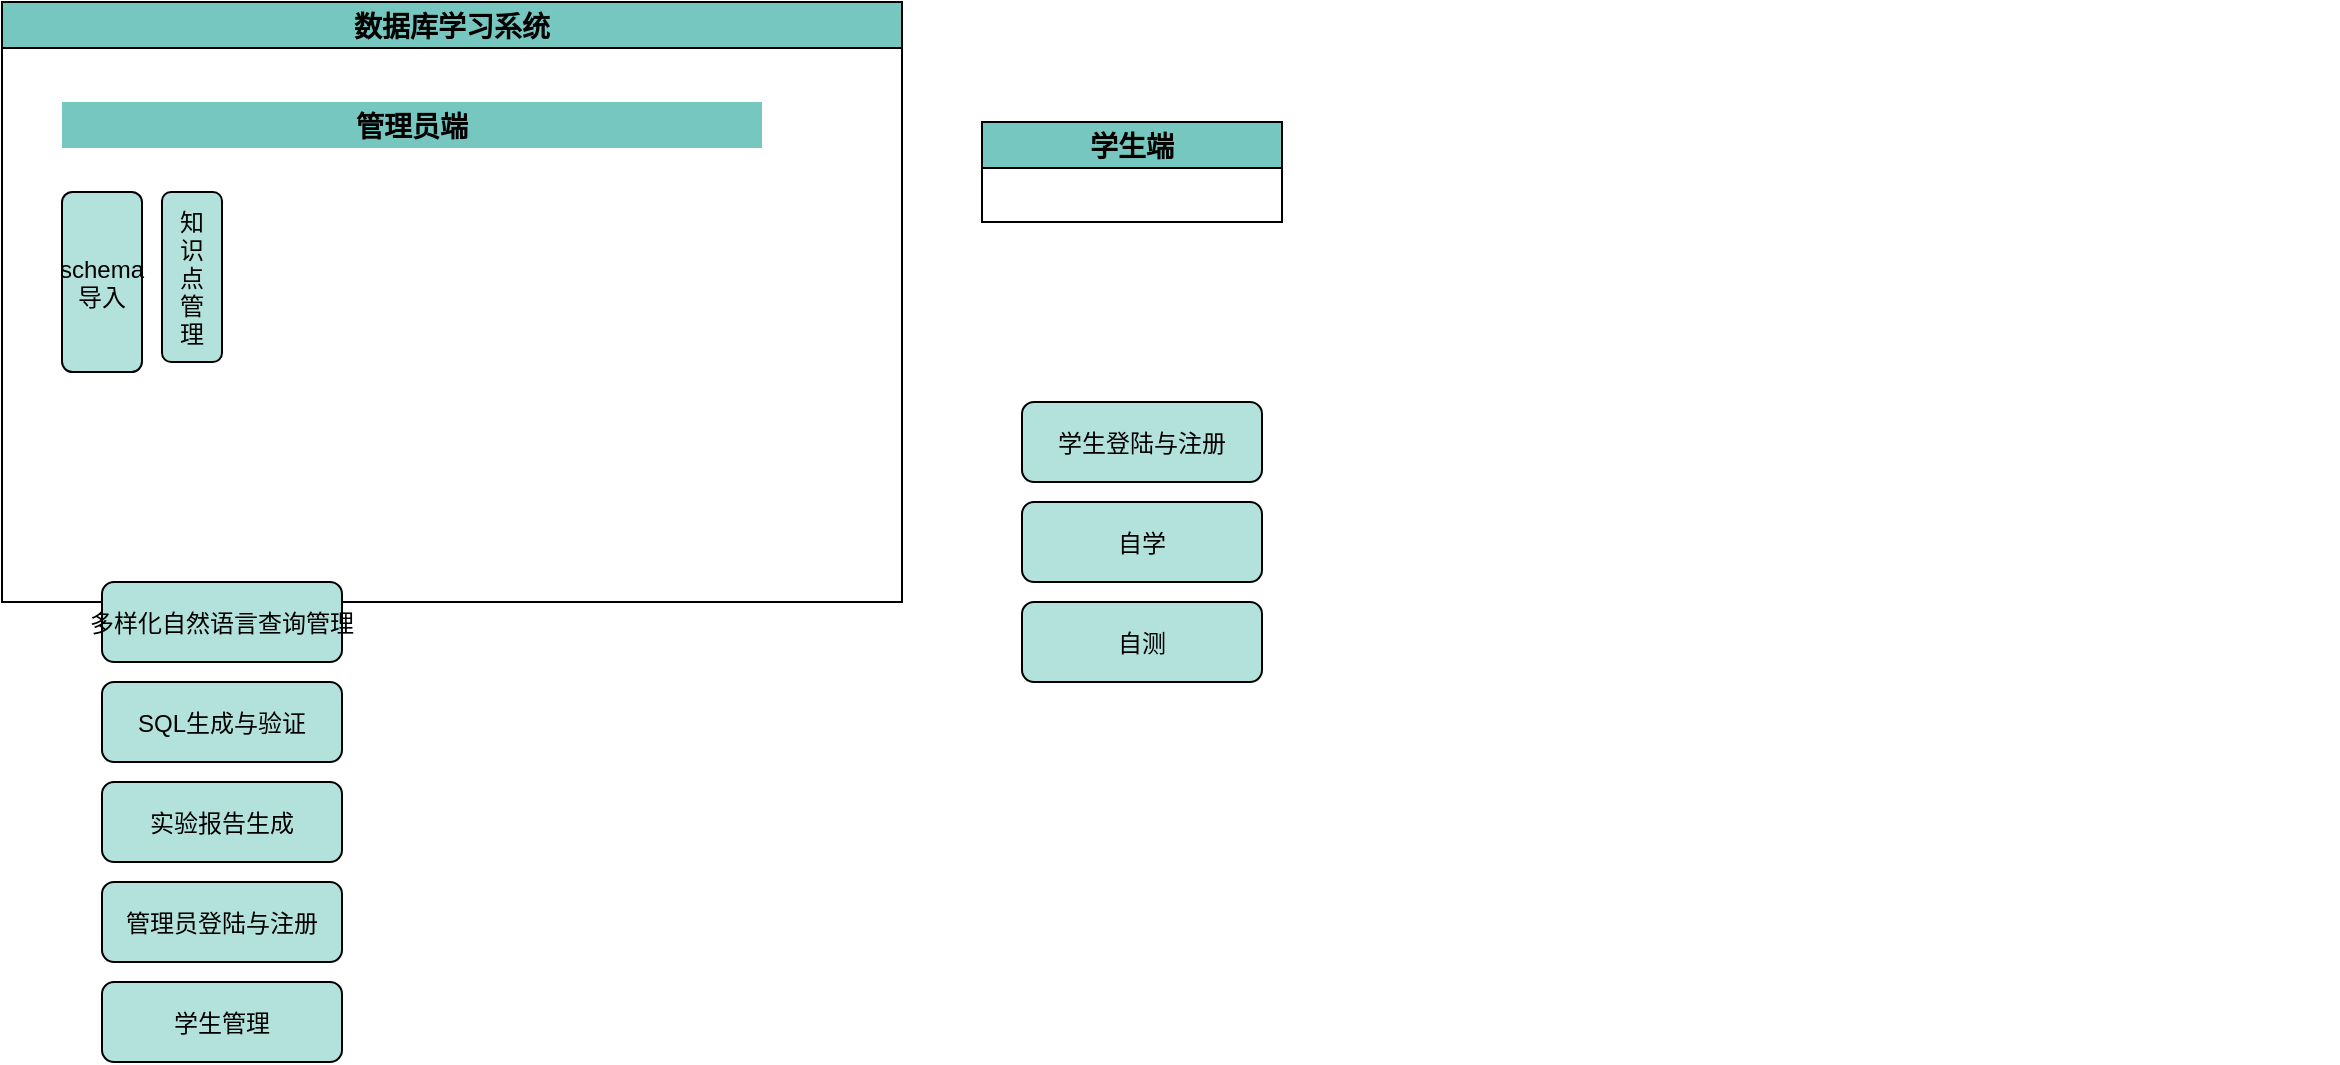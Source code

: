 <mxfile version="26.1.3">
  <diagram id="C5RBs43oDa-KdzZeNtuy" name="Page-1">
    <mxGraphModel dx="983" dy="421" grid="1" gridSize="10" guides="1" tooltips="1" connect="1" arrows="1" fold="1" page="1" pageScale="1" pageWidth="827" pageHeight="1169" background="none" math="0" shadow="0">
      <root>
        <mxCell id="WIyWlLk6GJQsqaUBKTNV-0" />
        <mxCell id="WIyWlLk6GJQsqaUBKTNV-1" parent="WIyWlLk6GJQsqaUBKTNV-0" />
        <mxCell id="w4PSEf6JW52mtWiH3uxk-0" value="数据库学习系统" style="swimlane;fontSize=14;fillColor=#76c7c0" vertex="1" parent="WIyWlLk6GJQsqaUBKTNV-1">
          <mxGeometry x="80" y="30" width="450" height="300" as="geometry">
            <mxRectangle x="80" y="30" width="140" height="30" as="alternateBounds" />
          </mxGeometry>
        </mxCell>
        <mxCell id="w4PSEf6JW52mtWiH3uxk-1" value="管理员端" style="swimlane;fontSize=14;fillColor=#76c7c0;strokeColor=none;" vertex="1" parent="w4PSEf6JW52mtWiH3uxk-0">
          <mxGeometry x="30" y="50" width="350" height="220" as="geometry">
            <mxRectangle x="110" y="70" width="100" height="30" as="alternateBounds" />
          </mxGeometry>
        </mxCell>
        <mxCell id="w4PSEf6JW52mtWiH3uxk-4" value="多样化自然语言查询管理" style="rounded=1;fillColor=#b3e2dc" vertex="1" parent="w4PSEf6JW52mtWiH3uxk-1">
          <mxGeometry x="20" y="240" width="120" height="40" as="geometry" />
        </mxCell>
        <mxCell id="w4PSEf6JW52mtWiH3uxk-5" value="SQL生成与验证" style="rounded=1;fillColor=#b3e2dc" vertex="1" parent="w4PSEf6JW52mtWiH3uxk-1">
          <mxGeometry x="20" y="290" width="120" height="40" as="geometry" />
        </mxCell>
        <mxCell id="w4PSEf6JW52mtWiH3uxk-6" value="实验报告生成" style="rounded=1;fillColor=#b3e2dc" vertex="1" parent="w4PSEf6JW52mtWiH3uxk-1">
          <mxGeometry x="20" y="340" width="120" height="40" as="geometry" />
        </mxCell>
        <mxCell id="w4PSEf6JW52mtWiH3uxk-7" value="管理员登陆与注册" style="rounded=1;fillColor=#b3e2dc" vertex="1" parent="w4PSEf6JW52mtWiH3uxk-1">
          <mxGeometry x="20" y="390" width="120" height="40" as="geometry" />
        </mxCell>
        <mxCell id="w4PSEf6JW52mtWiH3uxk-8" value="学生管理" style="rounded=1;fillColor=#b3e2dc" vertex="1" parent="w4PSEf6JW52mtWiH3uxk-1">
          <mxGeometry x="20" y="440" width="120" height="40" as="geometry" />
        </mxCell>
        <mxCell id="w4PSEf6JW52mtWiH3uxk-13" value="知&#xa;识&#xa;点&#xa;管&#xa;理" style="rounded=1;fillColor=#b3e2dc" vertex="1" parent="w4PSEf6JW52mtWiH3uxk-1">
          <mxGeometry x="50" y="45" width="30" height="85" as="geometry" />
        </mxCell>
        <mxCell id="w4PSEf6JW52mtWiH3uxk-2" value="schema&#xa;导入" style="rounded=1;fillColor=#b3e2dc;arcSize=13;direction=west;" vertex="1" parent="w4PSEf6JW52mtWiH3uxk-1">
          <mxGeometry y="45" width="40" height="90" as="geometry" />
        </mxCell>
        <mxCell id="w4PSEf6JW52mtWiH3uxk-9" value="学生端" style="swimlane;fontSize=14;fillColor=#76c7c0" vertex="1" parent="WIyWlLk6GJQsqaUBKTNV-1">
          <mxGeometry x="570" y="90" width="150" height="50" as="geometry">
            <mxRectangle x="510" y="90" width="80" height="30" as="alternateBounds" />
          </mxGeometry>
        </mxCell>
        <mxCell id="w4PSEf6JW52mtWiH3uxk-10" value="学生登陆与注册" style="rounded=1;fillColor=#b3e2dc" vertex="1" parent="w4PSEf6JW52mtWiH3uxk-9">
          <mxGeometry x="20" y="140" width="120" height="40" as="geometry" />
        </mxCell>
        <mxCell id="w4PSEf6JW52mtWiH3uxk-11" value="自学" style="rounded=1;fillColor=#b3e2dc" vertex="1" parent="w4PSEf6JW52mtWiH3uxk-9">
          <mxGeometry x="20" y="190" width="120" height="40" as="geometry" />
        </mxCell>
        <mxCell id="w4PSEf6JW52mtWiH3uxk-12" value="自测" style="rounded=1;fillColor=#b3e2dc" vertex="1" parent="w4PSEf6JW52mtWiH3uxk-9">
          <mxGeometry x="20" y="240" width="120" height="40" as="geometry" />
        </mxCell>
        <mxCell id="w4PSEf6JW52mtWiH3uxk-14" value="" style="shape=image;verticalLabelPosition=bottom;labelBackgroundColor=default;verticalAlign=top;aspect=fixed;imageAspect=0;image=chrome-extension://ljfjnlcnpmabfcgcmffkmgainghokdpl/icons/icon-128.png;" vertex="1" parent="WIyWlLk6GJQsqaUBKTNV-1">
          <mxGeometry x="1120" y="150" width="128" height="128" as="geometry" />
        </mxCell>
        <mxCell id="w4PSEf6JW52mtWiH3uxk-15" value="" style="shape=image;verticalLabelPosition=bottom;labelBackgroundColor=default;verticalAlign=top;aspect=fixed;imageAspect=0;image=chrome-extension://ljfjnlcnpmabfcgcmffkmgainghokdpl/icons/icon-128.png;" vertex="1" parent="WIyWlLk6GJQsqaUBKTNV-1">
          <mxGeometry x="1120" y="200" width="128" height="128" as="geometry" />
        </mxCell>
      </root>
    </mxGraphModel>
  </diagram>
</mxfile>
